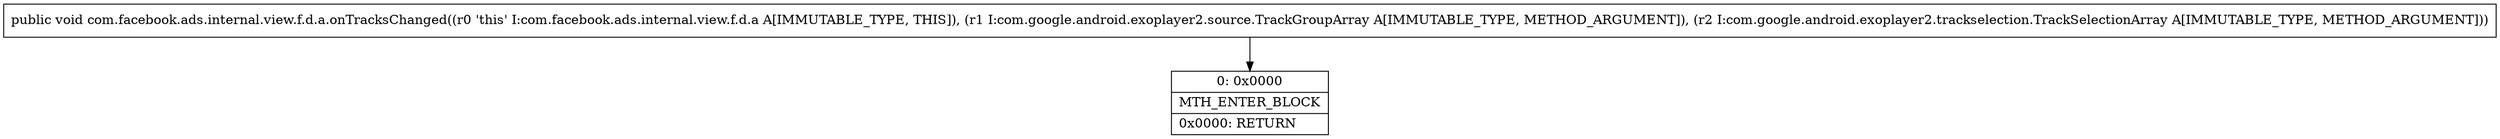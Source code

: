 digraph "CFG forcom.facebook.ads.internal.view.f.d.a.onTracksChanged(Lcom\/google\/android\/exoplayer2\/source\/TrackGroupArray;Lcom\/google\/android\/exoplayer2\/trackselection\/TrackSelectionArray;)V" {
Node_0 [shape=record,label="{0\:\ 0x0000|MTH_ENTER_BLOCK\l|0x0000: RETURN   \l}"];
MethodNode[shape=record,label="{public void com.facebook.ads.internal.view.f.d.a.onTracksChanged((r0 'this' I:com.facebook.ads.internal.view.f.d.a A[IMMUTABLE_TYPE, THIS]), (r1 I:com.google.android.exoplayer2.source.TrackGroupArray A[IMMUTABLE_TYPE, METHOD_ARGUMENT]), (r2 I:com.google.android.exoplayer2.trackselection.TrackSelectionArray A[IMMUTABLE_TYPE, METHOD_ARGUMENT])) }"];
MethodNode -> Node_0;
}

